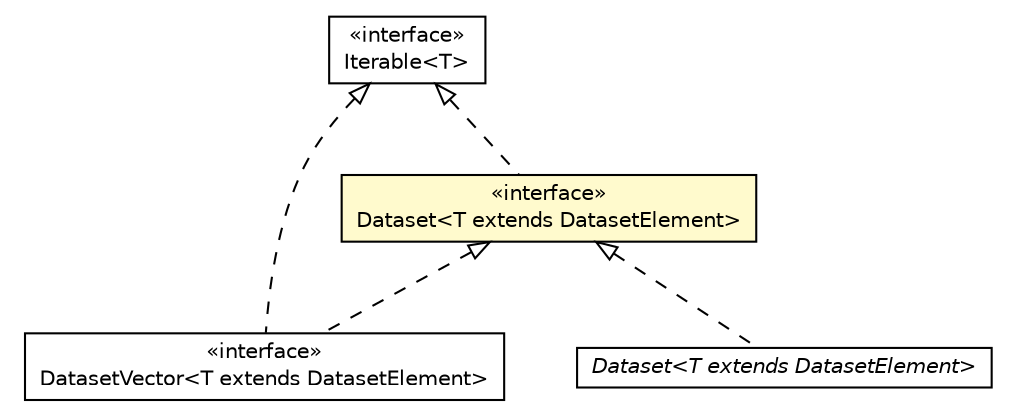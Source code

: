 #!/usr/local/bin/dot
#
# Class diagram 
# Generated by UMLGraph version 5.2 (http://www.umlgraph.org/)
#

digraph G {
	edge [fontname="Helvetica",fontsize=10,labelfontname="Helvetica",labelfontsize=10];
	node [fontname="Helvetica",fontsize=10,shape=plaintext];
	nodesep=0.25;
	ranksep=0.5;
	// it.unica.foresee.datasets.interfaces.Dataset<T extends it.unica.foresee.datasets.interfaces.DatasetElement>
	c1256 [label=<<table title="it.unica.foresee.datasets.interfaces.Dataset" border="0" cellborder="1" cellspacing="0" cellpadding="2" port="p" bgcolor="lemonChiffon" href="./Dataset.html">
		<tr><td><table border="0" cellspacing="0" cellpadding="1">
<tr><td align="center" balign="center"> &#171;interface&#187; </td></tr>
<tr><td align="center" balign="center"> Dataset&lt;T extends DatasetElement&gt; </td></tr>
		</table></td></tr>
		</table>>, fontname="Helvetica", fontcolor="black", fontsize=10.0];
	// it.unica.foresee.datasets.interfaces.DatasetVector<T extends it.unica.foresee.datasets.interfaces.DatasetElement>
	c1259 [label=<<table title="it.unica.foresee.datasets.interfaces.DatasetVector" border="0" cellborder="1" cellspacing="0" cellpadding="2" port="p" href="./DatasetVector.html">
		<tr><td><table border="0" cellspacing="0" cellpadding="1">
<tr><td align="center" balign="center"> &#171;interface&#187; </td></tr>
<tr><td align="center" balign="center"> DatasetVector&lt;T extends DatasetElement&gt; </td></tr>
		</table></td></tr>
		</table>>, fontname="Helvetica", fontcolor="black", fontsize=10.0];
	// it.unica.foresee.datasets.Dataset<T extends it.unica.foresee.datasets.interfaces.DatasetElement>
	c1267 [label=<<table title="it.unica.foresee.datasets.Dataset" border="0" cellborder="1" cellspacing="0" cellpadding="2" port="p" href="../Dataset.html">
		<tr><td><table border="0" cellspacing="0" cellpadding="1">
<tr><td align="center" balign="center"><font face="Helvetica-Oblique"> Dataset&lt;T extends DatasetElement&gt; </font></td></tr>
		</table></td></tr>
		</table>>, fontname="Helvetica", fontcolor="black", fontsize=10.0];
	//it.unica.foresee.datasets.interfaces.Dataset<T extends it.unica.foresee.datasets.interfaces.DatasetElement> implements java.lang.Iterable<T>
	c1307:p -> c1256:p [dir=back,arrowtail=empty,style=dashed];
	//it.unica.foresee.datasets.interfaces.DatasetVector<T extends it.unica.foresee.datasets.interfaces.DatasetElement> implements java.lang.Iterable<T>
	c1307:p -> c1259:p [dir=back,arrowtail=empty,style=dashed];
	//it.unica.foresee.datasets.interfaces.DatasetVector<T extends it.unica.foresee.datasets.interfaces.DatasetElement> implements it.unica.foresee.datasets.interfaces.Dataset<T extends it.unica.foresee.datasets.interfaces.DatasetElement>
	c1256:p -> c1259:p [dir=back,arrowtail=empty,style=dashed];
	//it.unica.foresee.datasets.Dataset<T extends it.unica.foresee.datasets.interfaces.DatasetElement> implements it.unica.foresee.datasets.interfaces.Dataset<T extends it.unica.foresee.datasets.interfaces.DatasetElement>
	c1256:p -> c1267:p [dir=back,arrowtail=empty,style=dashed];
	// java.lang.Iterable<T>
	c1307 [label=<<table title="java.lang.Iterable" border="0" cellborder="1" cellspacing="0" cellpadding="2" port="p" href="http://java.sun.com/j2se/1.4.2/docs/api/java/lang/Iterable.html">
		<tr><td><table border="0" cellspacing="0" cellpadding="1">
<tr><td align="center" balign="center"> &#171;interface&#187; </td></tr>
<tr><td align="center" balign="center"> Iterable&lt;T&gt; </td></tr>
		</table></td></tr>
		</table>>, fontname="Helvetica", fontcolor="black", fontsize=10.0];
}

